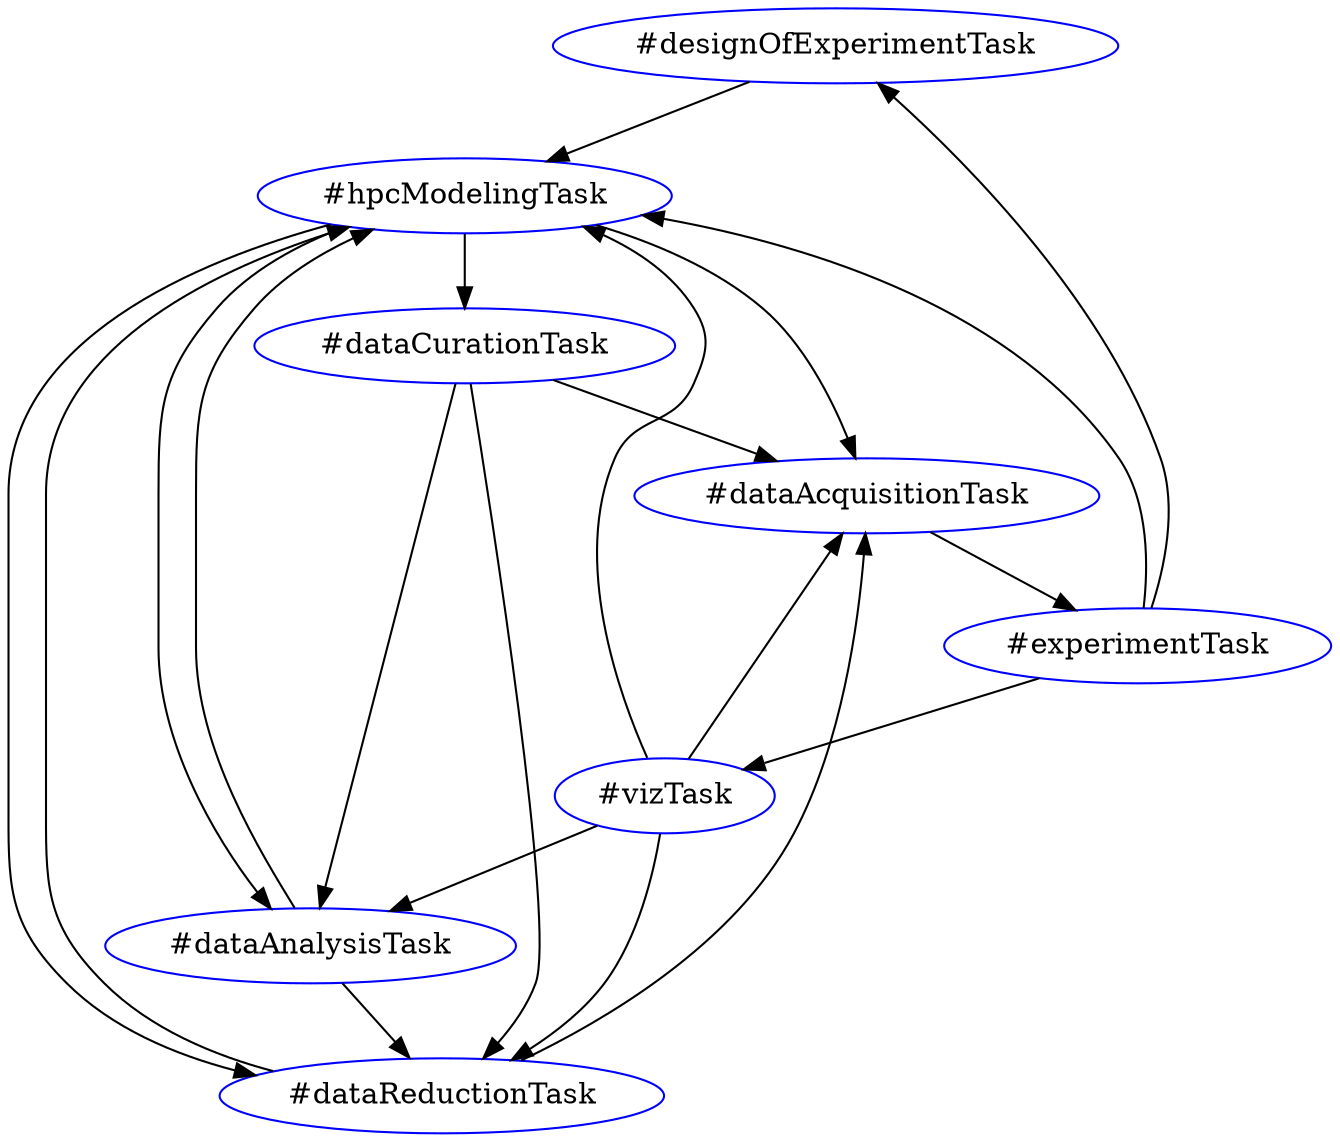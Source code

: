 digraph {
  charset="utf-8";

  // Edges
  "R#designOfExperimentTask" -> "R#hpcModelingTask" [label=""];
  "R#experimentTask" -> "R#hpcModelingTask" [label=""];
  "R#experimentTask" -> "R#vizTask" [label=""];
  "R#experimentTask" -> "R#designOfExperimentTask" [label=""];
  "R#dataAcquisitionTask" -> "R#experimentTask" [label=""];
  "R#dataReductionTask" -> "R#hpcModelingTask" [label=""];
  "R#dataReductionTask" -> "R#dataAcquisitionTask" [label=""];
  "R#dataAnalysisTask" -> "R#dataReductionTask" [label=""];
  "R#dataAnalysisTask" -> "R#hpcModelingTask" [label=""];
  "R#dataCurationTask" -> "R#dataAcquisitionTask" [label=""];
  "R#dataCurationTask" -> "R#dataReductionTask" [label=""];
  "R#dataCurationTask" -> "R#dataAnalysisTask" [label=""];
  "R#hpcModelingTask" -> "R#dataAcquisitionTask" [label=""];
  "R#hpcModelingTask" -> "R#dataReductionTask" [label=""];
  "R#hpcModelingTask" -> "R#dataAnalysisTask" [label=""];
  "R#hpcModelingTask" -> "R#dataCurationTask" [label=""];
  "R#vizTask" -> "R#dataAcquisitionTask" [label=""];
  "R#vizTask" -> "R#dataReductionTask" [label=""];
  "R#vizTask" -> "R#dataAnalysisTask" [label=""];
  "R#vizTask" -> "R#hpcModelingTask" [label=""];

  // Nodes
  "R#dataAcquisitionTask" [URL="#dataAcquisitionTask",label="#dataAcquisitionTask",shape=ellipse,color=blue];
  "R#dataAnalysisTask" [URL="#dataAnalysisTask",label="#dataAnalysisTask",shape=ellipse,color=blue];
  "R#dataCurationTask" [URL="#dataCurationTask",label="#dataCurationTask",shape=ellipse,color=blue];
  "R#dataReductionTask" [URL="#dataReductionTask",label="#dataReductionTask",shape=ellipse,color=blue];
  "R#designOfExperimentTask" [URL="#designOfExperimentTask",label="#designOfExperimentTask",shape=ellipse,color=blue];
  "R#experimentTask" [URL="#experimentTask",label="#experimentTask",shape=ellipse,color=blue];
  "R#hpcModelingTask" [URL="#hpcModelingTask",label="#hpcModelingTask",shape=ellipse,color=blue];
  "R#vizTask" [URL="#vizTask",label="#vizTask",shape=ellipse,color=blue];
}